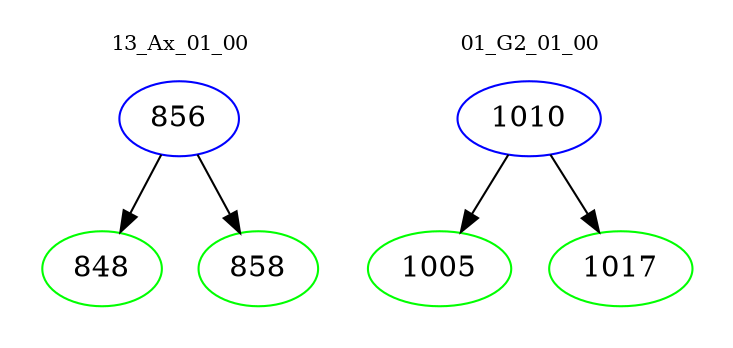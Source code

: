 digraph{
subgraph cluster_0 {
color = white
label = "13_Ax_01_00";
fontsize=10;
T0_856 [label="856", color="blue"]
T0_856 -> T0_848 [color="black"]
T0_848 [label="848", color="green"]
T0_856 -> T0_858 [color="black"]
T0_858 [label="858", color="green"]
}
subgraph cluster_1 {
color = white
label = "01_G2_01_00";
fontsize=10;
T1_1010 [label="1010", color="blue"]
T1_1010 -> T1_1005 [color="black"]
T1_1005 [label="1005", color="green"]
T1_1010 -> T1_1017 [color="black"]
T1_1017 [label="1017", color="green"]
}
}
